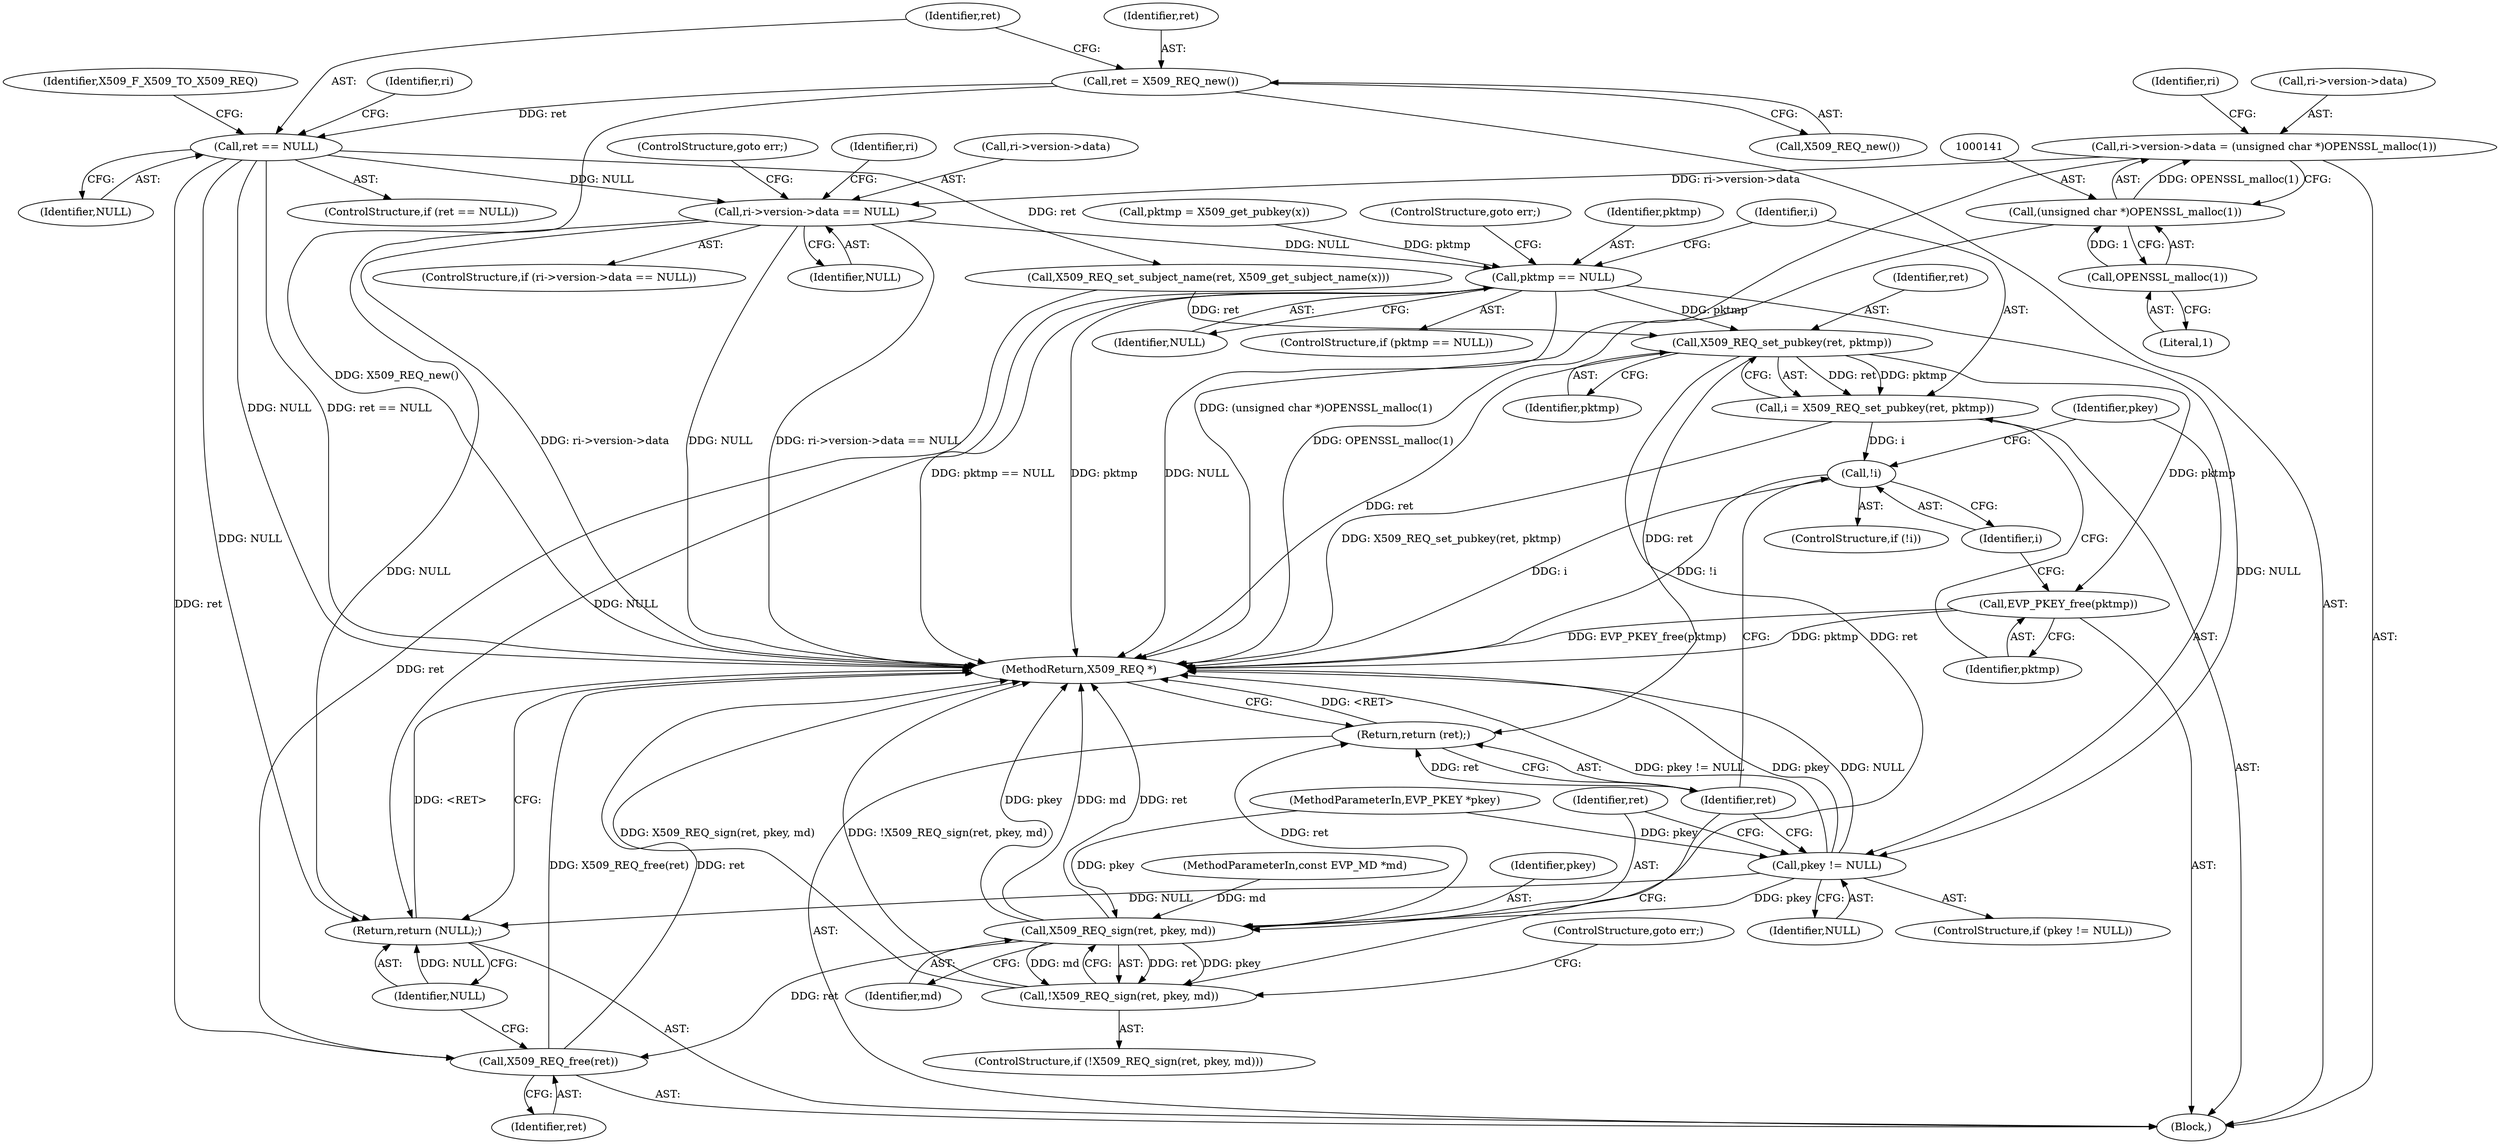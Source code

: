 digraph "0_openssl_28a00bcd8e318da18031b2ac8778c64147cd54f9@pointer" {
"1000145" [label="(Call,ri->version->data == NULL)"];
"1000134" [label="(Call,ri->version->data = (unsigned char *)OPENSSL_malloc(1))"];
"1000140" [label="(Call,(unsigned char *)OPENSSL_malloc(1))"];
"1000142" [label="(Call,OPENSSL_malloc(1))"];
"1000114" [label="(Call,ret == NULL)"];
"1000110" [label="(Call,ret = X509_REQ_new())"];
"1000174" [label="(Call,pktmp == NULL)"];
"1000180" [label="(Call,X509_REQ_set_pubkey(ret, pktmp))"];
"1000178" [label="(Call,i = X509_REQ_set_pubkey(ret, pktmp))"];
"1000186" [label="(Call,!i)"];
"1000183" [label="(Call,EVP_PKEY_free(pktmp))"];
"1000195" [label="(Call,X509_REQ_sign(ret, pkey, md))"];
"1000194" [label="(Call,!X509_REQ_sign(ret, pkey, md))"];
"1000200" [label="(Return,return (ret);)"];
"1000203" [label="(Call,X509_REQ_free(ret))"];
"1000189" [label="(Call,pkey != NULL)"];
"1000205" [label="(Return,return (NULL);)"];
"1000180" [label="(Call,X509_REQ_set_pubkey(ret, pktmp))"];
"1000157" [label="(Identifier,ri)"];
"1000114" [label="(Call,ret == NULL)"];
"1000169" [label="(Call,pktmp = X509_get_pubkey(x))"];
"1000134" [label="(Call,ri->version->data = (unsigned char *)OPENSSL_malloc(1))"];
"1000186" [label="(Call,!i)"];
"1000201" [label="(Identifier,ret)"];
"1000148" [label="(Identifier,ri)"];
"1000184" [label="(Identifier,pktmp)"];
"1000143" [label="(Literal,1)"];
"1000179" [label="(Identifier,i)"];
"1000146" [label="(Call,ri->version->data)"];
"1000151" [label="(Identifier,NULL)"];
"1000123" [label="(Identifier,ri)"];
"1000113" [label="(ControlStructure,if (ret == NULL))"];
"1000104" [label="(MethodParameterIn,const EVP_MD *md)"];
"1000145" [label="(Call,ri->version->data == NULL)"];
"1000193" [label="(ControlStructure,if (!X509_REQ_sign(ret, pkey, md)))"];
"1000174" [label="(Call,pktmp == NULL)"];
"1000116" [label="(Identifier,NULL)"];
"1000178" [label="(Call,i = X509_REQ_set_pubkey(ret, pktmp))"];
"1000204" [label="(Identifier,ret)"];
"1000199" [label="(ControlStructure,goto err;)"];
"1000144" [label="(ControlStructure,if (ri->version->data == NULL))"];
"1000111" [label="(Identifier,ret)"];
"1000115" [label="(Identifier,ret)"];
"1000177" [label="(ControlStructure,goto err;)"];
"1000181" [label="(Identifier,ret)"];
"1000189" [label="(Call,pkey != NULL)"];
"1000196" [label="(Identifier,ret)"];
"1000142" [label="(Call,OPENSSL_malloc(1))"];
"1000188" [label="(ControlStructure,if (pkey != NULL))"];
"1000187" [label="(Identifier,i)"];
"1000191" [label="(Identifier,NULL)"];
"1000195" [label="(Call,X509_REQ_sign(ret, pkey, md))"];
"1000200" [label="(Return,return (ret);)"];
"1000164" [label="(Call,X509_REQ_set_subject_name(ret, X509_get_subject_name(x)))"];
"1000198" [label="(Identifier,md)"];
"1000112" [label="(Call,X509_REQ_new())"];
"1000103" [label="(MethodParameterIn,EVP_PKEY *pkey)"];
"1000207" [label="(MethodReturn,X509_REQ *)"];
"1000152" [label="(ControlStructure,goto err;)"];
"1000110" [label="(Call,ret = X509_REQ_new())"];
"1000185" [label="(ControlStructure,if (!i))"];
"1000203" [label="(Call,X509_REQ_free(ret))"];
"1000175" [label="(Identifier,pktmp)"];
"1000194" [label="(Call,!X509_REQ_sign(ret, pkey, md))"];
"1000176" [label="(Identifier,NULL)"];
"1000173" [label="(ControlStructure,if (pktmp == NULL))"];
"1000205" [label="(Return,return (NULL);)"];
"1000140" [label="(Call,(unsigned char *)OPENSSL_malloc(1))"];
"1000197" [label="(Identifier,pkey)"];
"1000135" [label="(Call,ri->version->data)"];
"1000182" [label="(Identifier,pktmp)"];
"1000119" [label="(Identifier,X509_F_X509_TO_X509_REQ)"];
"1000190" [label="(Identifier,pkey)"];
"1000183" [label="(Call,EVP_PKEY_free(pktmp))"];
"1000105" [label="(Block,)"];
"1000206" [label="(Identifier,NULL)"];
"1000145" -> "1000144"  [label="AST: "];
"1000145" -> "1000151"  [label="CFG: "];
"1000146" -> "1000145"  [label="AST: "];
"1000151" -> "1000145"  [label="AST: "];
"1000152" -> "1000145"  [label="CFG: "];
"1000157" -> "1000145"  [label="CFG: "];
"1000145" -> "1000207"  [label="DDG: NULL"];
"1000145" -> "1000207"  [label="DDG: ri->version->data == NULL"];
"1000145" -> "1000207"  [label="DDG: ri->version->data"];
"1000134" -> "1000145"  [label="DDG: ri->version->data"];
"1000114" -> "1000145"  [label="DDG: NULL"];
"1000145" -> "1000174"  [label="DDG: NULL"];
"1000145" -> "1000205"  [label="DDG: NULL"];
"1000134" -> "1000105"  [label="AST: "];
"1000134" -> "1000140"  [label="CFG: "];
"1000135" -> "1000134"  [label="AST: "];
"1000140" -> "1000134"  [label="AST: "];
"1000148" -> "1000134"  [label="CFG: "];
"1000134" -> "1000207"  [label="DDG: (unsigned char *)OPENSSL_malloc(1)"];
"1000140" -> "1000134"  [label="DDG: OPENSSL_malloc(1)"];
"1000140" -> "1000142"  [label="CFG: "];
"1000141" -> "1000140"  [label="AST: "];
"1000142" -> "1000140"  [label="AST: "];
"1000140" -> "1000207"  [label="DDG: OPENSSL_malloc(1)"];
"1000142" -> "1000140"  [label="DDG: 1"];
"1000142" -> "1000143"  [label="CFG: "];
"1000143" -> "1000142"  [label="AST: "];
"1000114" -> "1000113"  [label="AST: "];
"1000114" -> "1000116"  [label="CFG: "];
"1000115" -> "1000114"  [label="AST: "];
"1000116" -> "1000114"  [label="AST: "];
"1000119" -> "1000114"  [label="CFG: "];
"1000123" -> "1000114"  [label="CFG: "];
"1000114" -> "1000207"  [label="DDG: ret == NULL"];
"1000114" -> "1000207"  [label="DDG: NULL"];
"1000110" -> "1000114"  [label="DDG: ret"];
"1000114" -> "1000164"  [label="DDG: ret"];
"1000114" -> "1000203"  [label="DDG: ret"];
"1000114" -> "1000205"  [label="DDG: NULL"];
"1000110" -> "1000105"  [label="AST: "];
"1000110" -> "1000112"  [label="CFG: "];
"1000111" -> "1000110"  [label="AST: "];
"1000112" -> "1000110"  [label="AST: "];
"1000115" -> "1000110"  [label="CFG: "];
"1000110" -> "1000207"  [label="DDG: X509_REQ_new()"];
"1000174" -> "1000173"  [label="AST: "];
"1000174" -> "1000176"  [label="CFG: "];
"1000175" -> "1000174"  [label="AST: "];
"1000176" -> "1000174"  [label="AST: "];
"1000177" -> "1000174"  [label="CFG: "];
"1000179" -> "1000174"  [label="CFG: "];
"1000174" -> "1000207"  [label="DDG: NULL"];
"1000174" -> "1000207"  [label="DDG: pktmp == NULL"];
"1000174" -> "1000207"  [label="DDG: pktmp"];
"1000169" -> "1000174"  [label="DDG: pktmp"];
"1000174" -> "1000180"  [label="DDG: pktmp"];
"1000174" -> "1000189"  [label="DDG: NULL"];
"1000174" -> "1000205"  [label="DDG: NULL"];
"1000180" -> "1000178"  [label="AST: "];
"1000180" -> "1000182"  [label="CFG: "];
"1000181" -> "1000180"  [label="AST: "];
"1000182" -> "1000180"  [label="AST: "];
"1000178" -> "1000180"  [label="CFG: "];
"1000180" -> "1000207"  [label="DDG: ret"];
"1000180" -> "1000178"  [label="DDG: ret"];
"1000180" -> "1000178"  [label="DDG: pktmp"];
"1000164" -> "1000180"  [label="DDG: ret"];
"1000180" -> "1000183"  [label="DDG: pktmp"];
"1000180" -> "1000195"  [label="DDG: ret"];
"1000180" -> "1000200"  [label="DDG: ret"];
"1000178" -> "1000105"  [label="AST: "];
"1000179" -> "1000178"  [label="AST: "];
"1000184" -> "1000178"  [label="CFG: "];
"1000178" -> "1000207"  [label="DDG: X509_REQ_set_pubkey(ret, pktmp)"];
"1000178" -> "1000186"  [label="DDG: i"];
"1000186" -> "1000185"  [label="AST: "];
"1000186" -> "1000187"  [label="CFG: "];
"1000187" -> "1000186"  [label="AST: "];
"1000190" -> "1000186"  [label="CFG: "];
"1000201" -> "1000186"  [label="CFG: "];
"1000186" -> "1000207"  [label="DDG: !i"];
"1000186" -> "1000207"  [label="DDG: i"];
"1000183" -> "1000105"  [label="AST: "];
"1000183" -> "1000184"  [label="CFG: "];
"1000184" -> "1000183"  [label="AST: "];
"1000187" -> "1000183"  [label="CFG: "];
"1000183" -> "1000207"  [label="DDG: pktmp"];
"1000183" -> "1000207"  [label="DDG: EVP_PKEY_free(pktmp)"];
"1000195" -> "1000194"  [label="AST: "];
"1000195" -> "1000198"  [label="CFG: "];
"1000196" -> "1000195"  [label="AST: "];
"1000197" -> "1000195"  [label="AST: "];
"1000198" -> "1000195"  [label="AST: "];
"1000194" -> "1000195"  [label="CFG: "];
"1000195" -> "1000207"  [label="DDG: pkey"];
"1000195" -> "1000207"  [label="DDG: ret"];
"1000195" -> "1000207"  [label="DDG: md"];
"1000195" -> "1000194"  [label="DDG: ret"];
"1000195" -> "1000194"  [label="DDG: pkey"];
"1000195" -> "1000194"  [label="DDG: md"];
"1000189" -> "1000195"  [label="DDG: pkey"];
"1000103" -> "1000195"  [label="DDG: pkey"];
"1000104" -> "1000195"  [label="DDG: md"];
"1000195" -> "1000200"  [label="DDG: ret"];
"1000195" -> "1000203"  [label="DDG: ret"];
"1000194" -> "1000193"  [label="AST: "];
"1000199" -> "1000194"  [label="CFG: "];
"1000201" -> "1000194"  [label="CFG: "];
"1000194" -> "1000207"  [label="DDG: !X509_REQ_sign(ret, pkey, md)"];
"1000194" -> "1000207"  [label="DDG: X509_REQ_sign(ret, pkey, md)"];
"1000200" -> "1000105"  [label="AST: "];
"1000200" -> "1000201"  [label="CFG: "];
"1000201" -> "1000200"  [label="AST: "];
"1000207" -> "1000200"  [label="CFG: "];
"1000200" -> "1000207"  [label="DDG: <RET>"];
"1000201" -> "1000200"  [label="DDG: ret"];
"1000203" -> "1000105"  [label="AST: "];
"1000203" -> "1000204"  [label="CFG: "];
"1000204" -> "1000203"  [label="AST: "];
"1000206" -> "1000203"  [label="CFG: "];
"1000203" -> "1000207"  [label="DDG: X509_REQ_free(ret)"];
"1000203" -> "1000207"  [label="DDG: ret"];
"1000164" -> "1000203"  [label="DDG: ret"];
"1000189" -> "1000188"  [label="AST: "];
"1000189" -> "1000191"  [label="CFG: "];
"1000190" -> "1000189"  [label="AST: "];
"1000191" -> "1000189"  [label="AST: "];
"1000196" -> "1000189"  [label="CFG: "];
"1000201" -> "1000189"  [label="CFG: "];
"1000189" -> "1000207"  [label="DDG: pkey"];
"1000189" -> "1000207"  [label="DDG: pkey != NULL"];
"1000189" -> "1000207"  [label="DDG: NULL"];
"1000103" -> "1000189"  [label="DDG: pkey"];
"1000189" -> "1000205"  [label="DDG: NULL"];
"1000205" -> "1000105"  [label="AST: "];
"1000205" -> "1000206"  [label="CFG: "];
"1000206" -> "1000205"  [label="AST: "];
"1000207" -> "1000205"  [label="CFG: "];
"1000205" -> "1000207"  [label="DDG: <RET>"];
"1000206" -> "1000205"  [label="DDG: NULL"];
}

